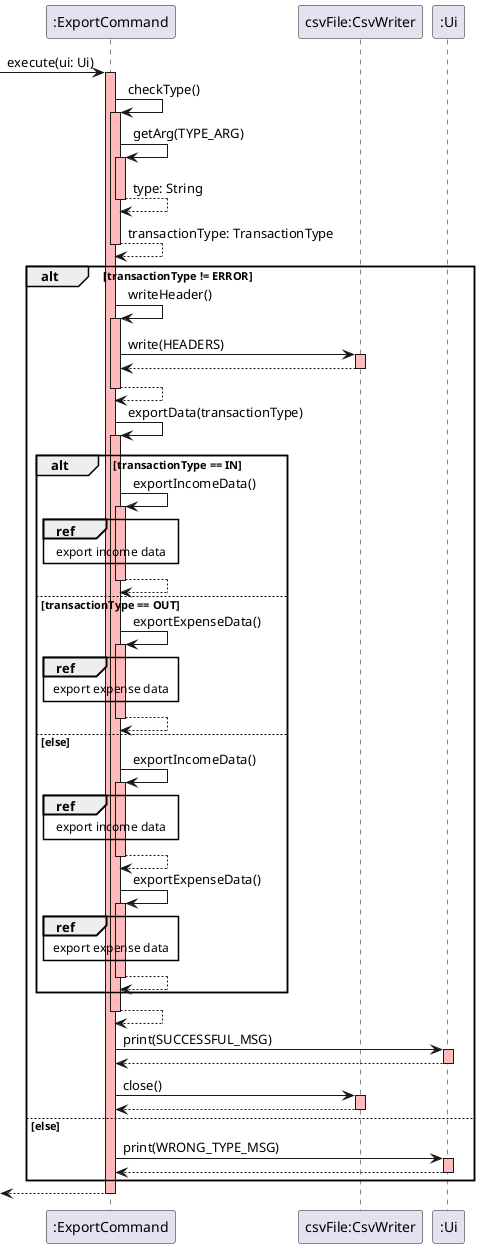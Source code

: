 @startuml
-> ":ExportCommand": execute(ui: Ui)
activate ":ExportCommand" #FFBBBB

":ExportCommand" -> ":ExportCommand": checkType()
activate ":ExportCommand" #FFBBBB
":ExportCommand" -> ":ExportCommand": getArg(TYPE_ARG)
activate ":ExportCommand" #FFBBBB
":ExportCommand" --> ":ExportCommand": type: String
deactivate
":ExportCommand" --> ":ExportCommand": transactionType: TransactionType
deactivate

alt transactionType != ERROR
    ":ExportCommand" -> ":ExportCommand": writeHeader()
    activate ":ExportCommand" #FFBBBB
    ":ExportCommand" -> "csvFile:CsvWriter": write(HEADERS)
    activate "csvFile:CsvWriter" #FFBBBB
    "csvFile:CsvWriter" --> ":ExportCommand"
    deactivate
    ":ExportCommand" --> ":ExportCommand"
    deactivate
    ":ExportCommand" -> ":ExportCommand": exportData(transactionType)
    activate ":ExportCommand" #FFBBBB
    alt transactionType == IN
        ":ExportCommand" -> ":ExportCommand": exportIncomeData()
        activate ":ExportCommand" #FFBBBB
        ref over ":ExportCommand": export income data
        ":ExportCommand" --> ":ExportCommand"
        deactivate
    else transactionType == OUT
        ":ExportCommand" -> ":ExportCommand": exportExpenseData()
        activate ":ExportCommand" #FFBBBB
        ref over ":ExportCommand": export expense data
        ":ExportCommand" --> ":ExportCommand"
        deactivate
    else else
        ":ExportCommand" -> ":ExportCommand": exportIncomeData()
        activate ":ExportCommand" #FFBBBB
        ref over ":ExportCommand": export income data
        ":ExportCommand" --> ":ExportCommand"
        deactivate
        ":ExportCommand" -> ":ExportCommand": exportExpenseData()
        activate ":ExportCommand" #FFBBBB
        ref over ":ExportCommand": export expense data
        ":ExportCommand" --> ":ExportCommand"
        deactivate
    end
    ":ExportCommand" --> ":ExportCommand"
    deactivate
    ":ExportCommand" -> ":Ui": print(SUCCESSFUL_MSG)
    activate ":Ui" #FFBBBB
    ":Ui" --> ":ExportCommand"
    deactivate
    ":ExportCommand" -> "csvFile:CsvWriter": close()
    activate "csvFile:CsvWriter" #FFBBBB
    "csvFile:CsvWriter" --> ":ExportCommand"
    deactivate
else else
    ":ExportCommand" -> ":Ui": print(WRONG_TYPE_MSG)
    activate ":Ui" #FFBBBB
    ":Ui" --> ":ExportCommand"
    deactivate
end

<-- ":ExportCommand"
deactivate
@enduml